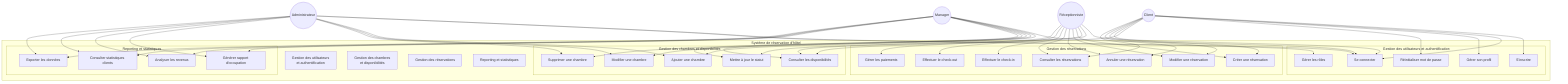 flowchart TB
    subgraph "Système de réservation d'hôtel"
        GU[Gestion des utilisateurs\net authentification]
        GC[Gestion des chambres\net disponibilités]
        GR[Gestion des réservations]
        RS[Reporting et statistiques]
        
        subgraph "Gestion des utilisateurs et authentification"
            GU1[S'inscrire]
            GU2[Se connecter]
            GU3[Gérer son profil]
            GU4[Réinitialiser mot de passe]
            GU5[Gérer les rôles]
        end
        
        subgraph "Gestion des chambres et disponibilités"
            GC1[Ajouter une chambre]
            GC2[Modifier une chambre]
            GC3[Supprimer une chambre]
            GC4[Consulter les disponibilités]
            GC5[Mettre à jour le statut]
        end
        
        subgraph "Gestion des réservations"
            GR1[Créer une réservation]
            GR2[Modifier une réservation]
            GR3[Annuler une réservation]
            GR4[Consulter les réservations]
            GR5[Effectuer le check-in]
            GR6[Effectuer le check-out]
            GR7[Gérer les paiements]
        end
        
        subgraph "Reporting et statistiques"
            RS1[Générer rapport d'occupation]
            RS2[Analyser les revenus]
            RS3[Consulter statistiques clients]
            RS4[Exporter les données]
        end
    end
    
    Client((Client))
    Receptionniste((Réceptionniste))
    Manager((Manager))
    Admin((Administrateur))
    
    %% Relations clients
    Client --> GU1
    Client --> GU2
    Client --> GU3
    Client --> GU4
    Client --> GC4
    Client --> GR1
    Client --> GR2
    Client --> GR3
    Client --> GR4
    
    %% Relations réceptionniste
    Receptionniste --> GU2
    Receptionniste --> GC4
    Receptionniste --> GC5
    Receptionniste --> GR1
    Receptionniste --> GR2
    Receptionniste --> GR3
    Receptionniste --> GR4
    Receptionniste --> GR5
    Receptionniste --> GR6
    Receptionniste --> GR7
    
    %% Relations manager
    Manager --> GU2
    Manager --> GC1
    Manager --> GC2
    Manager --> GC3
    Manager --> GC4
    Manager --> GC5
    Manager --> RS1
    Manager --> RS2
    Manager --> RS3
    Manager --> RS4
    
    %% Relations administrateur
    Admin --> GU2
    Admin --> GU5
    Admin --> GC1
    Admin --> GC2
    Admin --> GC3
    Admin --> RS1
    Admin --> RS2
    Admin --> RS3
    Admin --> RS4